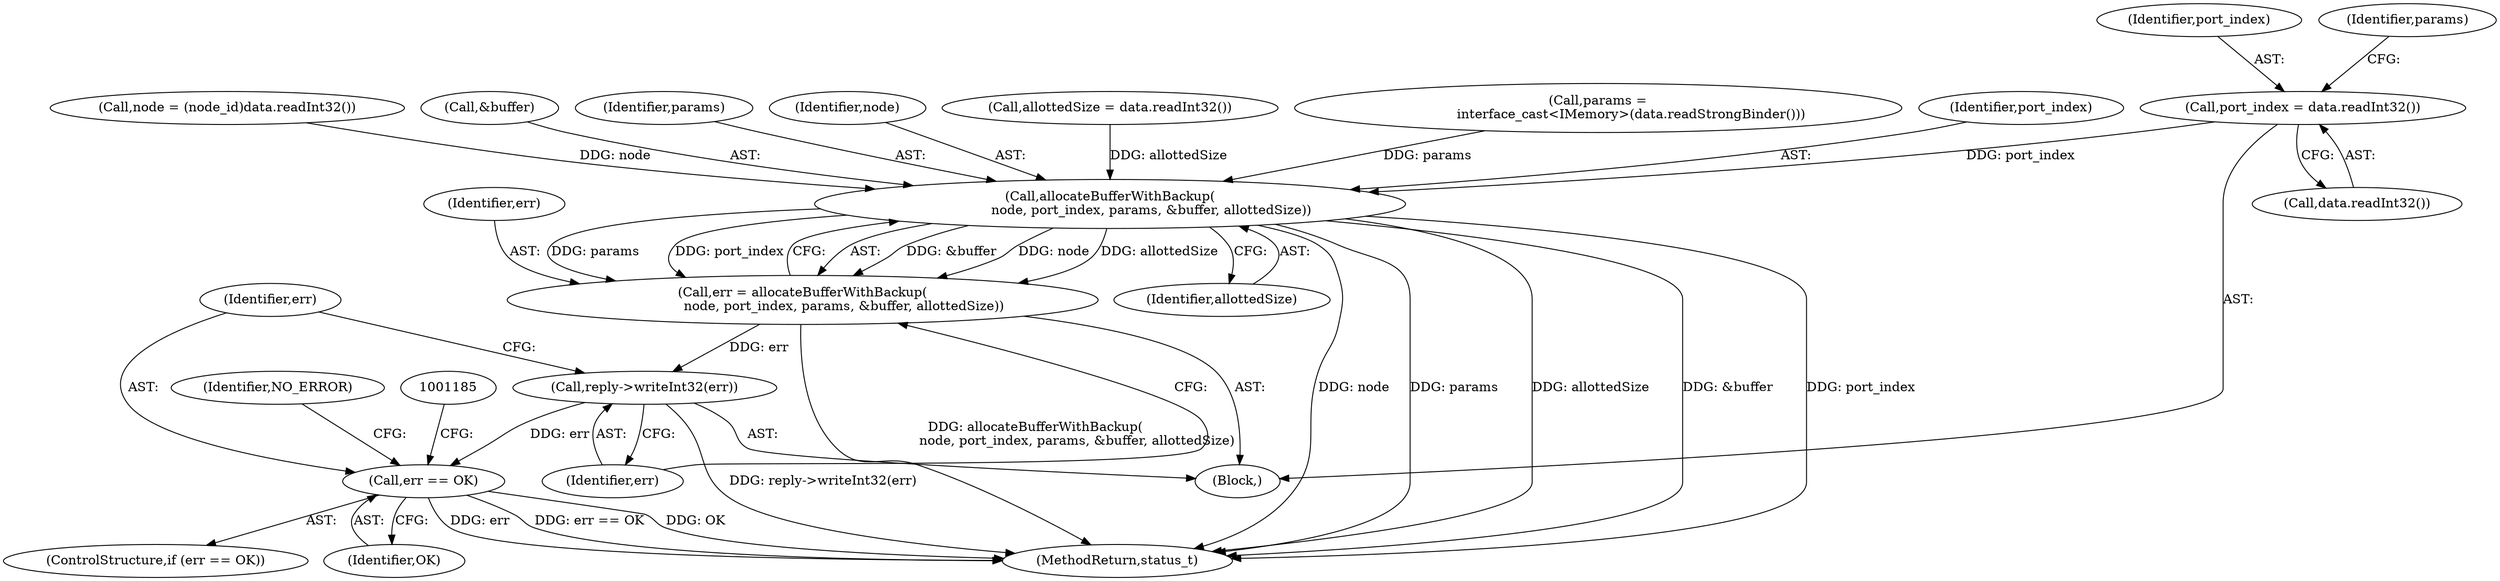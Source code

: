 digraph "0_Android_295c883fe3105b19bcd0f9e07d54c6b589fc5bff@API" {
"1001150" [label="(Call,port_index = data.readInt32())"];
"1001169" [label="(Call,allocateBufferWithBackup(\n                    node, port_index, params, &buffer, allottedSize))"];
"1001167" [label="(Call,err = allocateBufferWithBackup(\n                    node, port_index, params, &buffer, allottedSize))"];
"1001176" [label="(Call,reply->writeInt32(err))"];
"1001179" [label="(Call,err == OK)"];
"1001162" [label="(Call,allottedSize = data.readInt32())"];
"1001180" [label="(Identifier,err)"];
"1001177" [label="(Identifier,err)"];
"1001151" [label="(Identifier,port_index)"];
"1001168" [label="(Identifier,err)"];
"1001176" [label="(Call,reply->writeInt32(err))"];
"1001154" [label="(Call,params =\n                interface_cast<IMemory>(data.readStrongBinder()))"];
"1001171" [label="(Identifier,port_index)"];
"1001144" [label="(Call,node = (node_id)data.readInt32())"];
"1001150" [label="(Call,port_index = data.readInt32())"];
"1001178" [label="(ControlStructure,if (err == OK))"];
"1001173" [label="(Call,&buffer)"];
"1001175" [label="(Identifier,allottedSize)"];
"1001138" [label="(Block,)"];
"1001188" [label="(Identifier,NO_ERROR)"];
"1001169" [label="(Call,allocateBufferWithBackup(\n                    node, port_index, params, &buffer, allottedSize))"];
"1001167" [label="(Call,err = allocateBufferWithBackup(\n                    node, port_index, params, &buffer, allottedSize))"];
"1001152" [label="(Call,data.readInt32())"];
"1001172" [label="(Identifier,params)"];
"1001179" [label="(Call,err == OK)"];
"1001181" [label="(Identifier,OK)"];
"1001155" [label="(Identifier,params)"];
"1001170" [label="(Identifier,node)"];
"1001343" [label="(MethodReturn,status_t)"];
"1001150" -> "1001138"  [label="AST: "];
"1001150" -> "1001152"  [label="CFG: "];
"1001151" -> "1001150"  [label="AST: "];
"1001152" -> "1001150"  [label="AST: "];
"1001155" -> "1001150"  [label="CFG: "];
"1001150" -> "1001169"  [label="DDG: port_index"];
"1001169" -> "1001167"  [label="AST: "];
"1001169" -> "1001175"  [label="CFG: "];
"1001170" -> "1001169"  [label="AST: "];
"1001171" -> "1001169"  [label="AST: "];
"1001172" -> "1001169"  [label="AST: "];
"1001173" -> "1001169"  [label="AST: "];
"1001175" -> "1001169"  [label="AST: "];
"1001167" -> "1001169"  [label="CFG: "];
"1001169" -> "1001343"  [label="DDG: node"];
"1001169" -> "1001343"  [label="DDG: params"];
"1001169" -> "1001343"  [label="DDG: allottedSize"];
"1001169" -> "1001343"  [label="DDG: &buffer"];
"1001169" -> "1001343"  [label="DDG: port_index"];
"1001169" -> "1001167"  [label="DDG: &buffer"];
"1001169" -> "1001167"  [label="DDG: node"];
"1001169" -> "1001167"  [label="DDG: allottedSize"];
"1001169" -> "1001167"  [label="DDG: params"];
"1001169" -> "1001167"  [label="DDG: port_index"];
"1001144" -> "1001169"  [label="DDG: node"];
"1001154" -> "1001169"  [label="DDG: params"];
"1001162" -> "1001169"  [label="DDG: allottedSize"];
"1001167" -> "1001138"  [label="AST: "];
"1001168" -> "1001167"  [label="AST: "];
"1001177" -> "1001167"  [label="CFG: "];
"1001167" -> "1001343"  [label="DDG: allocateBufferWithBackup(\n                    node, port_index, params, &buffer, allottedSize)"];
"1001167" -> "1001176"  [label="DDG: err"];
"1001176" -> "1001138"  [label="AST: "];
"1001176" -> "1001177"  [label="CFG: "];
"1001177" -> "1001176"  [label="AST: "];
"1001180" -> "1001176"  [label="CFG: "];
"1001176" -> "1001343"  [label="DDG: reply->writeInt32(err)"];
"1001176" -> "1001179"  [label="DDG: err"];
"1001179" -> "1001178"  [label="AST: "];
"1001179" -> "1001181"  [label="CFG: "];
"1001180" -> "1001179"  [label="AST: "];
"1001181" -> "1001179"  [label="AST: "];
"1001185" -> "1001179"  [label="CFG: "];
"1001188" -> "1001179"  [label="CFG: "];
"1001179" -> "1001343"  [label="DDG: err == OK"];
"1001179" -> "1001343"  [label="DDG: OK"];
"1001179" -> "1001343"  [label="DDG: err"];
}
